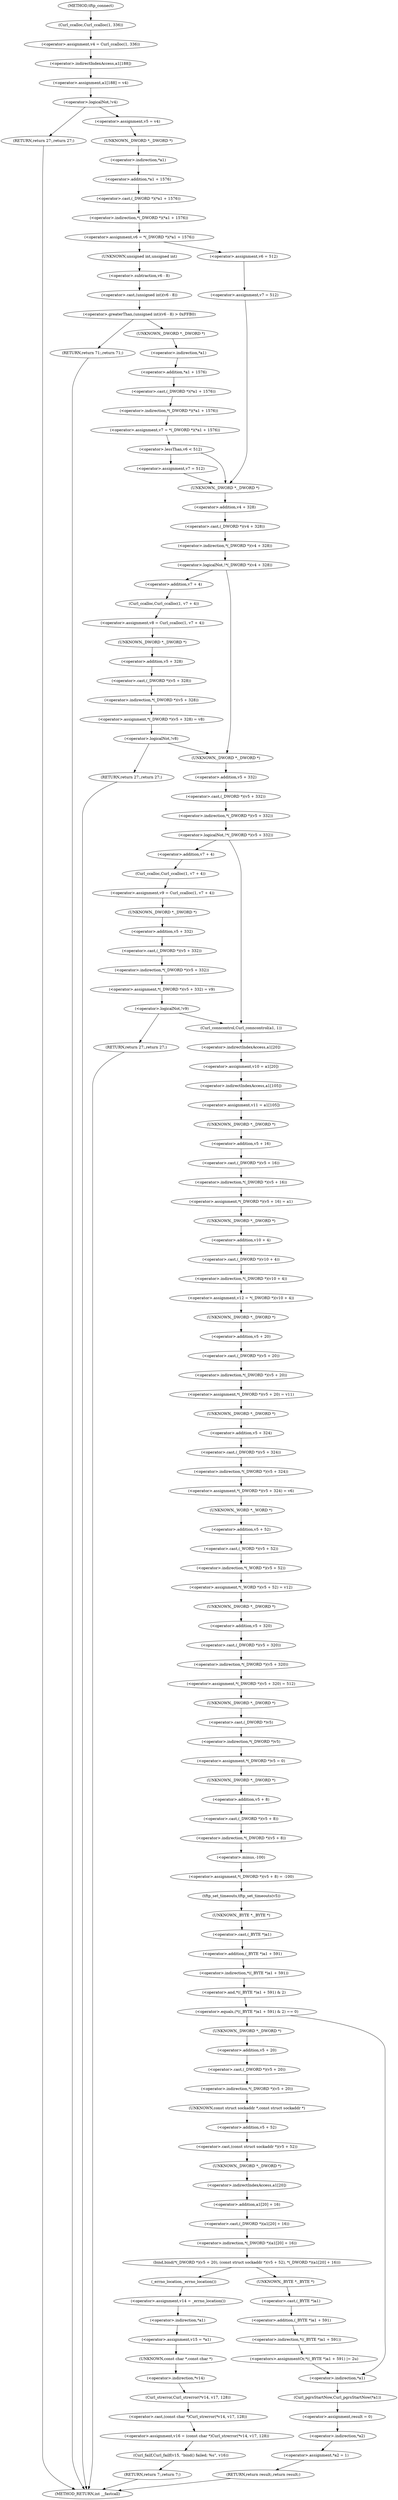 digraph tftp_connect {  
"1000133" [label = "(<operator>.assignment,v4 = Curl_ccalloc(1, 336))" ]
"1000135" [label = "(Curl_ccalloc,Curl_ccalloc(1, 336))" ]
"1000138" [label = "(<operator>.assignment,a1[188] = v4)" ]
"1000139" [label = "(<operator>.indirectIndexAccess,a1[188])" ]
"1000144" [label = "(<operator>.logicalNot,!v4)" ]
"1000146" [label = "(RETURN,return 27;,return 27;)" ]
"1000148" [label = "(<operator>.assignment,v5 = v4)" ]
"1000151" [label = "(<operator>.assignment,v6 = *(_DWORD *)(*a1 + 1576))" ]
"1000153" [label = "(<operator>.indirection,*(_DWORD *)(*a1 + 1576))" ]
"1000154" [label = "(<operator>.cast,(_DWORD *)(*a1 + 1576))" ]
"1000155" [label = "(UNKNOWN,_DWORD *,_DWORD *)" ]
"1000156" [label = "(<operator>.addition,*a1 + 1576)" ]
"1000157" [label = "(<operator>.indirection,*a1)" ]
"1000164" [label = "(<operator>.greaterThan,(unsigned int)(v6 - 8) > 0xFFB0)" ]
"1000165" [label = "(<operator>.cast,(unsigned int)(v6 - 8))" ]
"1000166" [label = "(UNKNOWN,unsigned int,unsigned int)" ]
"1000167" [label = "(<operator>.subtraction,v6 - 8)" ]
"1000171" [label = "(RETURN,return 71;,return 71;)" ]
"1000173" [label = "(<operator>.assignment,v7 = *(_DWORD *)(*a1 + 1576))" ]
"1000175" [label = "(<operator>.indirection,*(_DWORD *)(*a1 + 1576))" ]
"1000176" [label = "(<operator>.cast,(_DWORD *)(*a1 + 1576))" ]
"1000177" [label = "(UNKNOWN,_DWORD *,_DWORD *)" ]
"1000178" [label = "(<operator>.addition,*a1 + 1576)" ]
"1000179" [label = "(<operator>.indirection,*a1)" ]
"1000183" [label = "(<operator>.lessThan,v6 < 512)" ]
"1000186" [label = "(<operator>.assignment,v7 = 512)" ]
"1000191" [label = "(<operator>.assignment,v6 = 512)" ]
"1000194" [label = "(<operator>.assignment,v7 = 512)" ]
"1000198" [label = "(<operator>.logicalNot,!*(_DWORD *)(v4 + 328))" ]
"1000199" [label = "(<operator>.indirection,*(_DWORD *)(v4 + 328))" ]
"1000200" [label = "(<operator>.cast,(_DWORD *)(v4 + 328))" ]
"1000201" [label = "(UNKNOWN,_DWORD *,_DWORD *)" ]
"1000202" [label = "(<operator>.addition,v4 + 328)" ]
"1000206" [label = "(<operator>.assignment,v8 = Curl_ccalloc(1, v7 + 4))" ]
"1000208" [label = "(Curl_ccalloc,Curl_ccalloc(1, v7 + 4))" ]
"1000210" [label = "(<operator>.addition,v7 + 4)" ]
"1000213" [label = "(<operator>.assignment,*(_DWORD *)(v5 + 328) = v8)" ]
"1000214" [label = "(<operator>.indirection,*(_DWORD *)(v5 + 328))" ]
"1000215" [label = "(<operator>.cast,(_DWORD *)(v5 + 328))" ]
"1000216" [label = "(UNKNOWN,_DWORD *,_DWORD *)" ]
"1000217" [label = "(<operator>.addition,v5 + 328)" ]
"1000222" [label = "(<operator>.logicalNot,!v8)" ]
"1000224" [label = "(RETURN,return 27;,return 27;)" ]
"1000227" [label = "(<operator>.logicalNot,!*(_DWORD *)(v5 + 332))" ]
"1000228" [label = "(<operator>.indirection,*(_DWORD *)(v5 + 332))" ]
"1000229" [label = "(<operator>.cast,(_DWORD *)(v5 + 332))" ]
"1000230" [label = "(UNKNOWN,_DWORD *,_DWORD *)" ]
"1000231" [label = "(<operator>.addition,v5 + 332)" ]
"1000235" [label = "(<operator>.assignment,v9 = Curl_ccalloc(1, v7 + 4))" ]
"1000237" [label = "(Curl_ccalloc,Curl_ccalloc(1, v7 + 4))" ]
"1000239" [label = "(<operator>.addition,v7 + 4)" ]
"1000242" [label = "(<operator>.assignment,*(_DWORD *)(v5 + 332) = v9)" ]
"1000243" [label = "(<operator>.indirection,*(_DWORD *)(v5 + 332))" ]
"1000244" [label = "(<operator>.cast,(_DWORD *)(v5 + 332))" ]
"1000245" [label = "(UNKNOWN,_DWORD *,_DWORD *)" ]
"1000246" [label = "(<operator>.addition,v5 + 332)" ]
"1000251" [label = "(<operator>.logicalNot,!v9)" ]
"1000253" [label = "(RETURN,return 27;,return 27;)" ]
"1000255" [label = "(Curl_conncontrol,Curl_conncontrol(a1, 1))" ]
"1000258" [label = "(<operator>.assignment,v10 = a1[20])" ]
"1000260" [label = "(<operator>.indirectIndexAccess,a1[20])" ]
"1000263" [label = "(<operator>.assignment,v11 = a1[105])" ]
"1000265" [label = "(<operator>.indirectIndexAccess,a1[105])" ]
"1000268" [label = "(<operator>.assignment,*(_DWORD *)(v5 + 16) = a1)" ]
"1000269" [label = "(<operator>.indirection,*(_DWORD *)(v5 + 16))" ]
"1000270" [label = "(<operator>.cast,(_DWORD *)(v5 + 16))" ]
"1000271" [label = "(UNKNOWN,_DWORD *,_DWORD *)" ]
"1000272" [label = "(<operator>.addition,v5 + 16)" ]
"1000276" [label = "(<operator>.assignment,v12 = *(_DWORD *)(v10 + 4))" ]
"1000278" [label = "(<operator>.indirection,*(_DWORD *)(v10 + 4))" ]
"1000279" [label = "(<operator>.cast,(_DWORD *)(v10 + 4))" ]
"1000280" [label = "(UNKNOWN,_DWORD *,_DWORD *)" ]
"1000281" [label = "(<operator>.addition,v10 + 4)" ]
"1000284" [label = "(<operator>.assignment,*(_DWORD *)(v5 + 20) = v11)" ]
"1000285" [label = "(<operator>.indirection,*(_DWORD *)(v5 + 20))" ]
"1000286" [label = "(<operator>.cast,(_DWORD *)(v5 + 20))" ]
"1000287" [label = "(UNKNOWN,_DWORD *,_DWORD *)" ]
"1000288" [label = "(<operator>.addition,v5 + 20)" ]
"1000292" [label = "(<operator>.assignment,*(_DWORD *)(v5 + 324) = v6)" ]
"1000293" [label = "(<operator>.indirection,*(_DWORD *)(v5 + 324))" ]
"1000294" [label = "(<operator>.cast,(_DWORD *)(v5 + 324))" ]
"1000295" [label = "(UNKNOWN,_DWORD *,_DWORD *)" ]
"1000296" [label = "(<operator>.addition,v5 + 324)" ]
"1000300" [label = "(<operator>.assignment,*(_WORD *)(v5 + 52) = v12)" ]
"1000301" [label = "(<operator>.indirection,*(_WORD *)(v5 + 52))" ]
"1000302" [label = "(<operator>.cast,(_WORD *)(v5 + 52))" ]
"1000303" [label = "(UNKNOWN,_WORD *,_WORD *)" ]
"1000304" [label = "(<operator>.addition,v5 + 52)" ]
"1000308" [label = "(<operator>.assignment,*(_DWORD *)(v5 + 320) = 512)" ]
"1000309" [label = "(<operator>.indirection,*(_DWORD *)(v5 + 320))" ]
"1000310" [label = "(<operator>.cast,(_DWORD *)(v5 + 320))" ]
"1000311" [label = "(UNKNOWN,_DWORD *,_DWORD *)" ]
"1000312" [label = "(<operator>.addition,v5 + 320)" ]
"1000316" [label = "(<operator>.assignment,*(_DWORD *)v5 = 0)" ]
"1000317" [label = "(<operator>.indirection,*(_DWORD *)v5)" ]
"1000318" [label = "(<operator>.cast,(_DWORD *)v5)" ]
"1000319" [label = "(UNKNOWN,_DWORD *,_DWORD *)" ]
"1000322" [label = "(<operator>.assignment,*(_DWORD *)(v5 + 8) = -100)" ]
"1000323" [label = "(<operator>.indirection,*(_DWORD *)(v5 + 8))" ]
"1000324" [label = "(<operator>.cast,(_DWORD *)(v5 + 8))" ]
"1000325" [label = "(UNKNOWN,_DWORD *,_DWORD *)" ]
"1000326" [label = "(<operator>.addition,v5 + 8)" ]
"1000329" [label = "(<operator>.minus,-100)" ]
"1000331" [label = "(tftp_set_timeouts,tftp_set_timeouts(v5))" ]
"1000334" [label = "(<operator>.equals,(*((_BYTE *)a1 + 591) & 2) == 0)" ]
"1000335" [label = "(<operator>.and,*((_BYTE *)a1 + 591) & 2)" ]
"1000336" [label = "(<operator>.indirection,*((_BYTE *)a1 + 591))" ]
"1000337" [label = "(<operator>.addition,(_BYTE *)a1 + 591)" ]
"1000338" [label = "(<operator>.cast,(_BYTE *)a1)" ]
"1000339" [label = "(UNKNOWN,_BYTE *,_BYTE *)" ]
"1000346" [label = "(bind,bind(*(_DWORD *)(v5 + 20), (const struct sockaddr *)(v5 + 52), *(_DWORD *)(a1[20] + 16)))" ]
"1000347" [label = "(<operator>.indirection,*(_DWORD *)(v5 + 20))" ]
"1000348" [label = "(<operator>.cast,(_DWORD *)(v5 + 20))" ]
"1000349" [label = "(UNKNOWN,_DWORD *,_DWORD *)" ]
"1000350" [label = "(<operator>.addition,v5 + 20)" ]
"1000353" [label = "(<operator>.cast,(const struct sockaddr *)(v5 + 52))" ]
"1000354" [label = "(UNKNOWN,const struct sockaddr *,const struct sockaddr *)" ]
"1000355" [label = "(<operator>.addition,v5 + 52)" ]
"1000358" [label = "(<operator>.indirection,*(_DWORD *)(a1[20] + 16))" ]
"1000359" [label = "(<operator>.cast,(_DWORD *)(a1[20] + 16))" ]
"1000360" [label = "(UNKNOWN,_DWORD *,_DWORD *)" ]
"1000361" [label = "(<operator>.addition,a1[20] + 16)" ]
"1000362" [label = "(<operator>.indirectIndexAccess,a1[20])" ]
"1000367" [label = "(<operator>.assignment,v14 = _errno_location())" ]
"1000369" [label = "(_errno_location,_errno_location())" ]
"1000370" [label = "(<operator>.assignment,v15 = *a1)" ]
"1000372" [label = "(<operator>.indirection,*a1)" ]
"1000374" [label = "(<operator>.assignment,v16 = (const char *)Curl_strerror(*v14, v17, 128))" ]
"1000376" [label = "(<operator>.cast,(const char *)Curl_strerror(*v14, v17, 128))" ]
"1000377" [label = "(UNKNOWN,const char *,const char *)" ]
"1000378" [label = "(Curl_strerror,Curl_strerror(*v14, v17, 128))" ]
"1000379" [label = "(<operator>.indirection,*v14)" ]
"1000383" [label = "(Curl_failf,Curl_failf(v15, \"bind() failed; %s\", v16))" ]
"1000387" [label = "(RETURN,return 7;,return 7;)" ]
"1000389" [label = "(<operators>.assignmentOr,*((_BYTE *)a1 + 591) |= 2u)" ]
"1000390" [label = "(<operator>.indirection,*((_BYTE *)a1 + 591))" ]
"1000391" [label = "(<operator>.addition,(_BYTE *)a1 + 591)" ]
"1000392" [label = "(<operator>.cast,(_BYTE *)a1)" ]
"1000393" [label = "(UNKNOWN,_BYTE *,_BYTE *)" ]
"1000397" [label = "(Curl_pgrsStartNow,Curl_pgrsStartNow(*a1))" ]
"1000398" [label = "(<operator>.indirection,*a1)" ]
"1000400" [label = "(<operator>.assignment,result = 0)" ]
"1000403" [label = "(<operator>.assignment,*a2 = 1)" ]
"1000404" [label = "(<operator>.indirection,*a2)" ]
"1000407" [label = "(RETURN,return result;,return result;)" ]
"1000115" [label = "(METHOD,tftp_connect)" ]
"1000409" [label = "(METHOD_RETURN,int __fastcall)" ]
  "1000133" -> "1000139" 
  "1000135" -> "1000133" 
  "1000138" -> "1000144" 
  "1000139" -> "1000138" 
  "1000144" -> "1000146" 
  "1000144" -> "1000148" 
  "1000146" -> "1000409" 
  "1000148" -> "1000155" 
  "1000151" -> "1000166" 
  "1000151" -> "1000191" 
  "1000153" -> "1000151" 
  "1000154" -> "1000153" 
  "1000155" -> "1000157" 
  "1000156" -> "1000154" 
  "1000157" -> "1000156" 
  "1000164" -> "1000171" 
  "1000164" -> "1000177" 
  "1000165" -> "1000164" 
  "1000166" -> "1000167" 
  "1000167" -> "1000165" 
  "1000171" -> "1000409" 
  "1000173" -> "1000183" 
  "1000175" -> "1000173" 
  "1000176" -> "1000175" 
  "1000177" -> "1000179" 
  "1000178" -> "1000176" 
  "1000179" -> "1000178" 
  "1000183" -> "1000201" 
  "1000183" -> "1000186" 
  "1000186" -> "1000201" 
  "1000191" -> "1000194" 
  "1000194" -> "1000201" 
  "1000198" -> "1000230" 
  "1000198" -> "1000210" 
  "1000199" -> "1000198" 
  "1000200" -> "1000199" 
  "1000201" -> "1000202" 
  "1000202" -> "1000200" 
  "1000206" -> "1000216" 
  "1000208" -> "1000206" 
  "1000210" -> "1000208" 
  "1000213" -> "1000222" 
  "1000214" -> "1000213" 
  "1000215" -> "1000214" 
  "1000216" -> "1000217" 
  "1000217" -> "1000215" 
  "1000222" -> "1000230" 
  "1000222" -> "1000224" 
  "1000224" -> "1000409" 
  "1000227" -> "1000239" 
  "1000227" -> "1000255" 
  "1000228" -> "1000227" 
  "1000229" -> "1000228" 
  "1000230" -> "1000231" 
  "1000231" -> "1000229" 
  "1000235" -> "1000245" 
  "1000237" -> "1000235" 
  "1000239" -> "1000237" 
  "1000242" -> "1000251" 
  "1000243" -> "1000242" 
  "1000244" -> "1000243" 
  "1000245" -> "1000246" 
  "1000246" -> "1000244" 
  "1000251" -> "1000253" 
  "1000251" -> "1000255" 
  "1000253" -> "1000409" 
  "1000255" -> "1000260" 
  "1000258" -> "1000265" 
  "1000260" -> "1000258" 
  "1000263" -> "1000271" 
  "1000265" -> "1000263" 
  "1000268" -> "1000280" 
  "1000269" -> "1000268" 
  "1000270" -> "1000269" 
  "1000271" -> "1000272" 
  "1000272" -> "1000270" 
  "1000276" -> "1000287" 
  "1000278" -> "1000276" 
  "1000279" -> "1000278" 
  "1000280" -> "1000281" 
  "1000281" -> "1000279" 
  "1000284" -> "1000295" 
  "1000285" -> "1000284" 
  "1000286" -> "1000285" 
  "1000287" -> "1000288" 
  "1000288" -> "1000286" 
  "1000292" -> "1000303" 
  "1000293" -> "1000292" 
  "1000294" -> "1000293" 
  "1000295" -> "1000296" 
  "1000296" -> "1000294" 
  "1000300" -> "1000311" 
  "1000301" -> "1000300" 
  "1000302" -> "1000301" 
  "1000303" -> "1000304" 
  "1000304" -> "1000302" 
  "1000308" -> "1000319" 
  "1000309" -> "1000308" 
  "1000310" -> "1000309" 
  "1000311" -> "1000312" 
  "1000312" -> "1000310" 
  "1000316" -> "1000325" 
  "1000317" -> "1000316" 
  "1000318" -> "1000317" 
  "1000319" -> "1000318" 
  "1000322" -> "1000331" 
  "1000323" -> "1000329" 
  "1000324" -> "1000323" 
  "1000325" -> "1000326" 
  "1000326" -> "1000324" 
  "1000329" -> "1000322" 
  "1000331" -> "1000339" 
  "1000334" -> "1000349" 
  "1000334" -> "1000398" 
  "1000335" -> "1000334" 
  "1000336" -> "1000335" 
  "1000337" -> "1000336" 
  "1000338" -> "1000337" 
  "1000339" -> "1000338" 
  "1000346" -> "1000393" 
  "1000346" -> "1000369" 
  "1000347" -> "1000354" 
  "1000348" -> "1000347" 
  "1000349" -> "1000350" 
  "1000350" -> "1000348" 
  "1000353" -> "1000360" 
  "1000354" -> "1000355" 
  "1000355" -> "1000353" 
  "1000358" -> "1000346" 
  "1000359" -> "1000358" 
  "1000360" -> "1000362" 
  "1000361" -> "1000359" 
  "1000362" -> "1000361" 
  "1000367" -> "1000372" 
  "1000369" -> "1000367" 
  "1000370" -> "1000377" 
  "1000372" -> "1000370" 
  "1000374" -> "1000383" 
  "1000376" -> "1000374" 
  "1000377" -> "1000379" 
  "1000378" -> "1000376" 
  "1000379" -> "1000378" 
  "1000383" -> "1000387" 
  "1000387" -> "1000409" 
  "1000389" -> "1000398" 
  "1000390" -> "1000389" 
  "1000391" -> "1000390" 
  "1000392" -> "1000391" 
  "1000393" -> "1000392" 
  "1000397" -> "1000400" 
  "1000398" -> "1000397" 
  "1000400" -> "1000404" 
  "1000403" -> "1000407" 
  "1000404" -> "1000403" 
  "1000407" -> "1000409" 
  "1000115" -> "1000135" 
}

